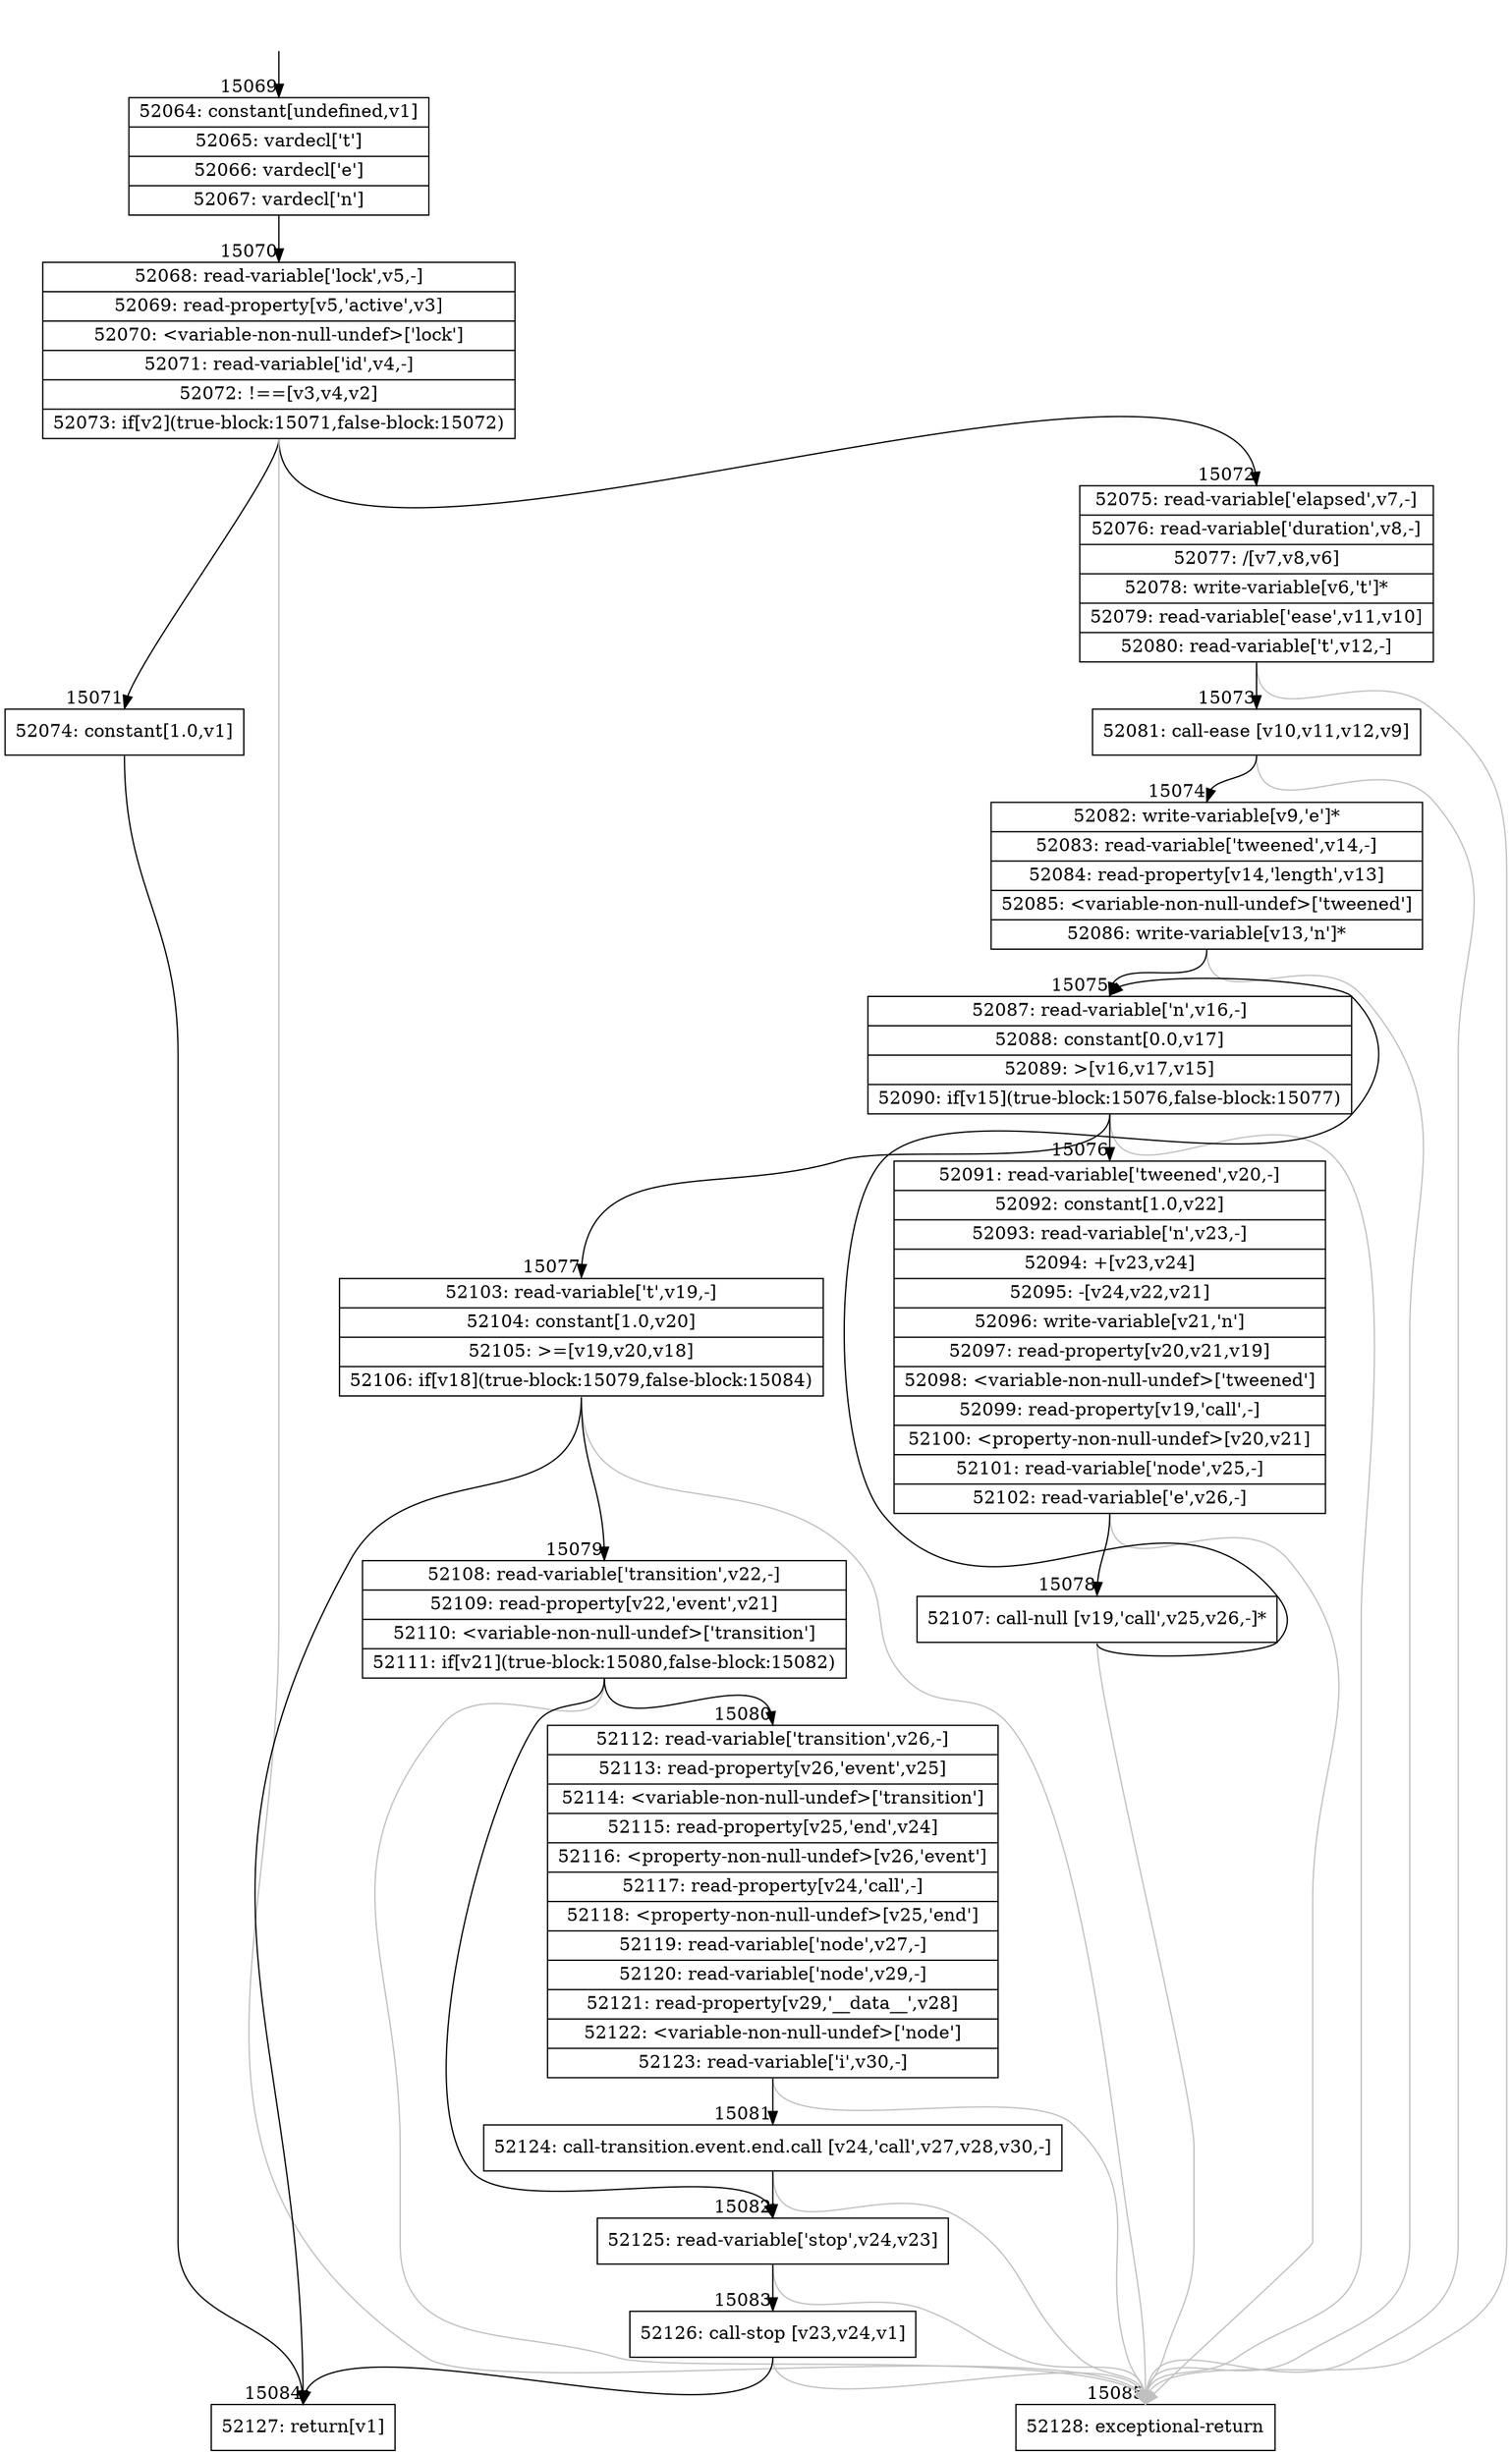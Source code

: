 digraph {
rankdir="TD"
BB_entry1410[shape=none,label=""];
BB_entry1410 -> BB15069 [tailport=s, headport=n, headlabel="    15069"]
BB15069 [shape=record label="{52064: constant[undefined,v1]|52065: vardecl['t']|52066: vardecl['e']|52067: vardecl['n']}" ] 
BB15069 -> BB15070 [tailport=s, headport=n, headlabel="      15070"]
BB15070 [shape=record label="{52068: read-variable['lock',v5,-]|52069: read-property[v5,'active',v3]|52070: \<variable-non-null-undef\>['lock']|52071: read-variable['id',v4,-]|52072: !==[v3,v4,v2]|52073: if[v2](true-block:15071,false-block:15072)}" ] 
BB15070 -> BB15071 [tailport=s, headport=n, headlabel="      15071"]
BB15070 -> BB15072 [tailport=s, headport=n, headlabel="      15072"]
BB15070 -> BB15085 [tailport=s, headport=n, color=gray, headlabel="      15085"]
BB15071 [shape=record label="{52074: constant[1.0,v1]}" ] 
BB15071 -> BB15084 [tailport=s, headport=n, headlabel="      15084"]
BB15072 [shape=record label="{52075: read-variable['elapsed',v7,-]|52076: read-variable['duration',v8,-]|52077: /[v7,v8,v6]|52078: write-variable[v6,'t']*|52079: read-variable['ease',v11,v10]|52080: read-variable['t',v12,-]}" ] 
BB15072 -> BB15073 [tailport=s, headport=n, headlabel="      15073"]
BB15072 -> BB15085 [tailport=s, headport=n, color=gray]
BB15073 [shape=record label="{52081: call-ease [v10,v11,v12,v9]}" ] 
BB15073 -> BB15074 [tailport=s, headport=n, headlabel="      15074"]
BB15073 -> BB15085 [tailport=s, headport=n, color=gray]
BB15074 [shape=record label="{52082: write-variable[v9,'e']*|52083: read-variable['tweened',v14,-]|52084: read-property[v14,'length',v13]|52085: \<variable-non-null-undef\>['tweened']|52086: write-variable[v13,'n']*}" ] 
BB15074 -> BB15075 [tailport=s, headport=n, headlabel="      15075"]
BB15074 -> BB15085 [tailport=s, headport=n, color=gray]
BB15075 [shape=record label="{52087: read-variable['n',v16,-]|52088: constant[0.0,v17]|52089: \>[v16,v17,v15]|52090: if[v15](true-block:15076,false-block:15077)}" ] 
BB15075 -> BB15076 [tailport=s, headport=n, headlabel="      15076"]
BB15075 -> BB15077 [tailport=s, headport=n, headlabel="      15077"]
BB15075 -> BB15085 [tailport=s, headport=n, color=gray]
BB15076 [shape=record label="{52091: read-variable['tweened',v20,-]|52092: constant[1.0,v22]|52093: read-variable['n',v23,-]|52094: +[v23,v24]|52095: -[v24,v22,v21]|52096: write-variable[v21,'n']|52097: read-property[v20,v21,v19]|52098: \<variable-non-null-undef\>['tweened']|52099: read-property[v19,'call',-]|52100: \<property-non-null-undef\>[v20,v21]|52101: read-variable['node',v25,-]|52102: read-variable['e',v26,-]}" ] 
BB15076 -> BB15078 [tailport=s, headport=n, headlabel="      15078"]
BB15076 -> BB15085 [tailport=s, headport=n, color=gray]
BB15077 [shape=record label="{52103: read-variable['t',v19,-]|52104: constant[1.0,v20]|52105: \>=[v19,v20,v18]|52106: if[v18](true-block:15079,false-block:15084)}" ] 
BB15077 -> BB15079 [tailport=s, headport=n, headlabel="      15079"]
BB15077 -> BB15084 [tailport=s, headport=n]
BB15077 -> BB15085 [tailport=s, headport=n, color=gray]
BB15078 [shape=record label="{52107: call-null [v19,'call',v25,v26,-]*}" ] 
BB15078 -> BB15075 [tailport=s, headport=n]
BB15078 -> BB15085 [tailport=s, headport=n, color=gray]
BB15079 [shape=record label="{52108: read-variable['transition',v22,-]|52109: read-property[v22,'event',v21]|52110: \<variable-non-null-undef\>['transition']|52111: if[v21](true-block:15080,false-block:15082)}" ] 
BB15079 -> BB15082 [tailport=s, headport=n, headlabel="      15082"]
BB15079 -> BB15080 [tailport=s, headport=n, headlabel="      15080"]
BB15079 -> BB15085 [tailport=s, headport=n, color=gray]
BB15080 [shape=record label="{52112: read-variable['transition',v26,-]|52113: read-property[v26,'event',v25]|52114: \<variable-non-null-undef\>['transition']|52115: read-property[v25,'end',v24]|52116: \<property-non-null-undef\>[v26,'event']|52117: read-property[v24,'call',-]|52118: \<property-non-null-undef\>[v25,'end']|52119: read-variable['node',v27,-]|52120: read-variable['node',v29,-]|52121: read-property[v29,'__data__',v28]|52122: \<variable-non-null-undef\>['node']|52123: read-variable['i',v30,-]}" ] 
BB15080 -> BB15081 [tailport=s, headport=n, headlabel="      15081"]
BB15080 -> BB15085 [tailport=s, headport=n, color=gray]
BB15081 [shape=record label="{52124: call-transition.event.end.call [v24,'call',v27,v28,v30,-]}" ] 
BB15081 -> BB15082 [tailport=s, headport=n]
BB15081 -> BB15085 [tailport=s, headport=n, color=gray]
BB15082 [shape=record label="{52125: read-variable['stop',v24,v23]}" ] 
BB15082 -> BB15083 [tailport=s, headport=n, headlabel="      15083"]
BB15082 -> BB15085 [tailport=s, headport=n, color=gray]
BB15083 [shape=record label="{52126: call-stop [v23,v24,v1]}" ] 
BB15083 -> BB15084 [tailport=s, headport=n]
BB15083 -> BB15085 [tailport=s, headport=n, color=gray]
BB15084 [shape=record label="{52127: return[v1]}" ] 
BB15085 [shape=record label="{52128: exceptional-return}" ] 
//#$~ 8919
}
